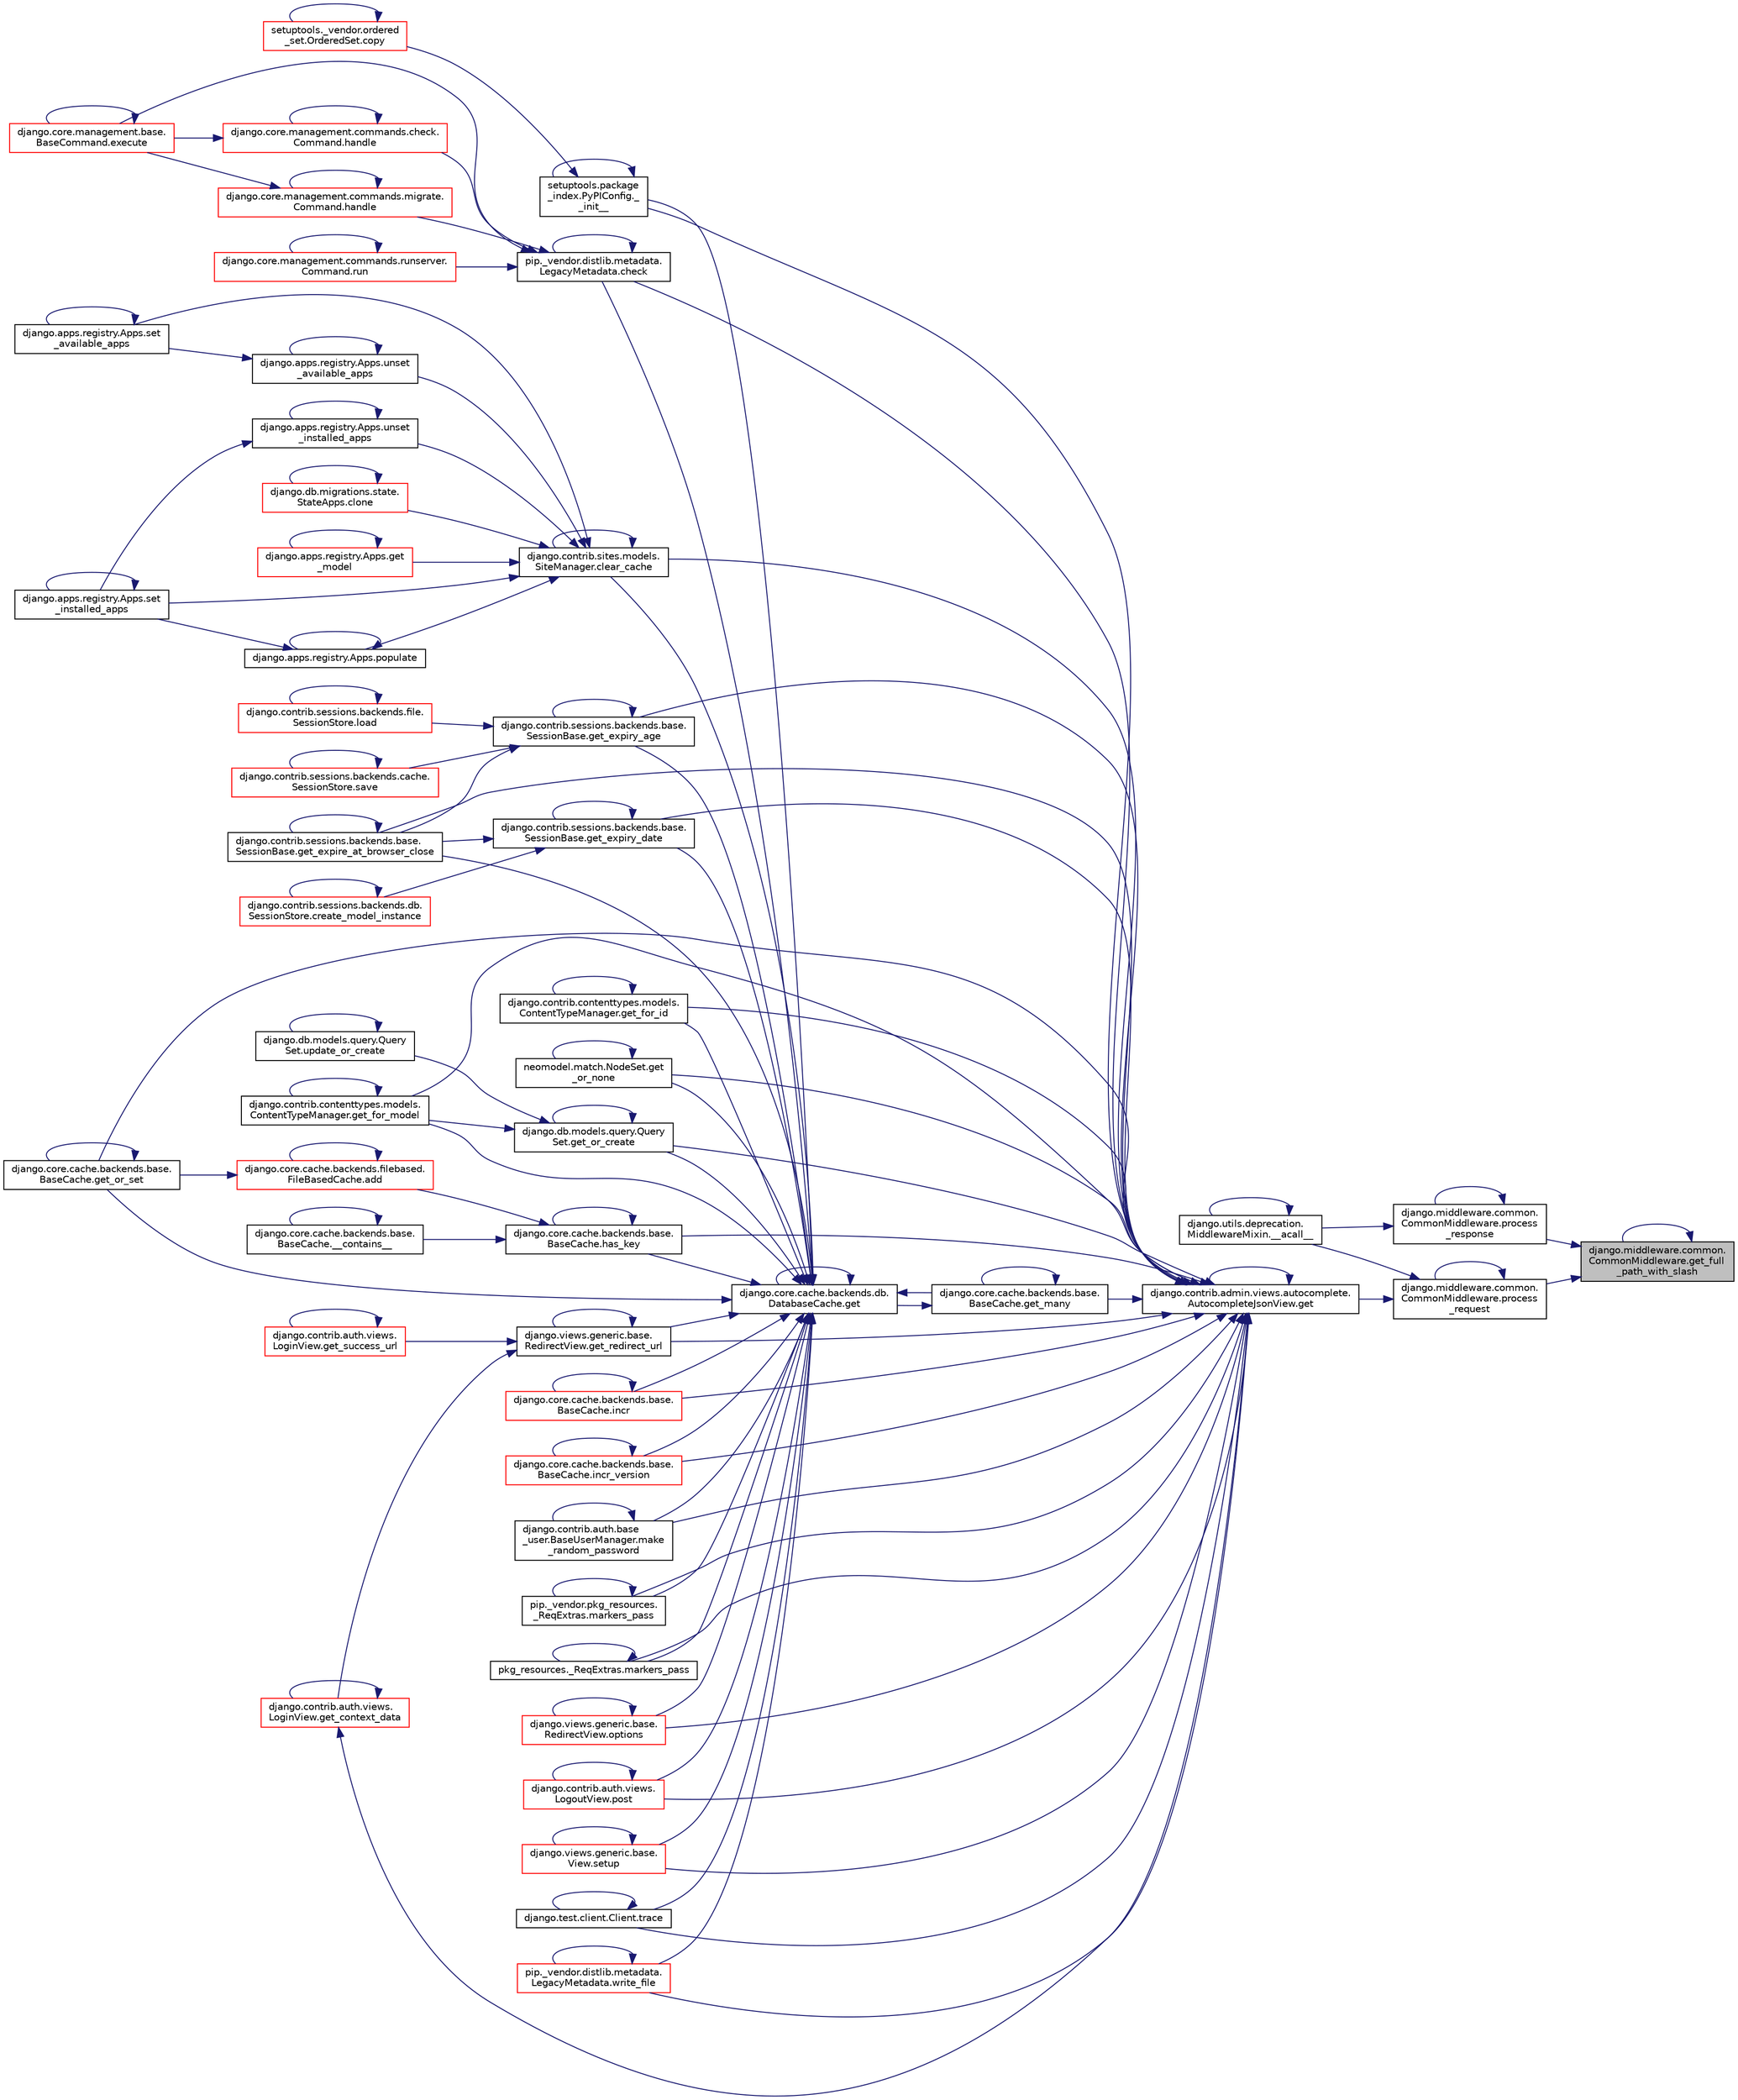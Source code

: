 digraph "django.middleware.common.CommonMiddleware.get_full_path_with_slash"
{
 // LATEX_PDF_SIZE
  edge [fontname="Helvetica",fontsize="10",labelfontname="Helvetica",labelfontsize="10"];
  node [fontname="Helvetica",fontsize="10",shape=record];
  rankdir="RL";
  Node1 [label="django.middleware.common.\lCommonMiddleware.get_full\l_path_with_slash",height=0.2,width=0.4,color="black", fillcolor="grey75", style="filled", fontcolor="black",tooltip=" "];
  Node1 -> Node1 [dir="back",color="midnightblue",fontsize="10",style="solid",fontname="Helvetica"];
  Node1 -> Node2 [dir="back",color="midnightblue",fontsize="10",style="solid",fontname="Helvetica"];
  Node2 [label="django.middleware.common.\lCommonMiddleware.process\l_request",height=0.2,width=0.4,color="black", fillcolor="white", style="filled",URL="$dc/dcb/classdjango_1_1middleware_1_1common_1_1_common_middleware.html#aec64deb95081360d770c7f83a79f62a3",tooltip=" "];
  Node2 -> Node3 [dir="back",color="midnightblue",fontsize="10",style="solid",fontname="Helvetica"];
  Node3 [label="django.utils.deprecation.\lMiddlewareMixin.__acall__",height=0.2,width=0.4,color="black", fillcolor="white", style="filled",URL="$d1/d0a/classdjango_1_1utils_1_1deprecation_1_1_middleware_mixin.html#a8266583c429d5466e12c6a7db721f3ff",tooltip=" "];
  Node3 -> Node3 [dir="back",color="midnightblue",fontsize="10",style="solid",fontname="Helvetica"];
  Node2 -> Node4 [dir="back",color="midnightblue",fontsize="10",style="solid",fontname="Helvetica"];
  Node4 [label="django.contrib.admin.views.autocomplete.\lAutocompleteJsonView.get",height=0.2,width=0.4,color="black", fillcolor="white", style="filled",URL="$d5/d24/classdjango_1_1contrib_1_1admin_1_1views_1_1autocomplete_1_1_autocomplete_json_view.html#a332059b5057dd0960d3198ebece79667",tooltip=" "];
  Node4 -> Node5 [dir="back",color="midnightblue",fontsize="10",style="solid",fontname="Helvetica"];
  Node5 [label="setuptools.package\l_index.PyPIConfig._\l_init__",height=0.2,width=0.4,color="black", fillcolor="white", style="filled",URL="$d3/d47/classsetuptools_1_1package__index_1_1_py_p_i_config.html#a32593240a32dc851f55b82f1abebbc86",tooltip=" "];
  Node5 -> Node5 [dir="back",color="midnightblue",fontsize="10",style="solid",fontname="Helvetica"];
  Node5 -> Node6 [dir="back",color="midnightblue",fontsize="10",style="solid",fontname="Helvetica"];
  Node6 [label="setuptools._vendor.ordered\l_set.OrderedSet.copy",height=0.2,width=0.4,color="red", fillcolor="white", style="filled",URL="$d0/d40/classsetuptools_1_1__vendor_1_1ordered__set_1_1_ordered_set.html#a84224c403039b9dac5d2794d85073053",tooltip=" "];
  Node6 -> Node6 [dir="back",color="midnightblue",fontsize="10",style="solid",fontname="Helvetica"];
  Node4 -> Node239 [dir="back",color="midnightblue",fontsize="10",style="solid",fontname="Helvetica"];
  Node239 [label="pip._vendor.distlib.metadata.\lLegacyMetadata.check",height=0.2,width=0.4,color="black", fillcolor="white", style="filled",URL="$d3/dc5/classpip_1_1__vendor_1_1distlib_1_1metadata_1_1_legacy_metadata.html#a28132a5947764193c9e166d3fe8281c9",tooltip=" "];
  Node239 -> Node239 [dir="back",color="midnightblue",fontsize="10",style="solid",fontname="Helvetica"];
  Node239 -> Node33 [dir="back",color="midnightblue",fontsize="10",style="solid",fontname="Helvetica"];
  Node33 [label="django.core.management.base.\lBaseCommand.execute",height=0.2,width=0.4,color="red", fillcolor="white", style="filled",URL="$db/da3/classdjango_1_1core_1_1management_1_1base_1_1_base_command.html#a900029c213c1456bbd6f8e5b8ead2201",tooltip=" "];
  Node33 -> Node33 [dir="back",color="midnightblue",fontsize="10",style="solid",fontname="Helvetica"];
  Node239 -> Node240 [dir="back",color="midnightblue",fontsize="10",style="solid",fontname="Helvetica"];
  Node240 [label="django.core.management.commands.check.\lCommand.handle",height=0.2,width=0.4,color="red", fillcolor="white", style="filled",URL="$d0/d9d/classdjango_1_1core_1_1management_1_1commands_1_1check_1_1_command.html#a8121c351a8dacf92a6b7f022fb026263",tooltip=" "];
  Node240 -> Node33 [dir="back",color="midnightblue",fontsize="10",style="solid",fontname="Helvetica"];
  Node240 -> Node240 [dir="back",color="midnightblue",fontsize="10",style="solid",fontname="Helvetica"];
  Node239 -> Node241 [dir="back",color="midnightblue",fontsize="10",style="solid",fontname="Helvetica"];
  Node241 [label="django.core.management.commands.migrate.\lCommand.handle",height=0.2,width=0.4,color="red", fillcolor="white", style="filled",URL="$d2/d48/classdjango_1_1core_1_1management_1_1commands_1_1migrate_1_1_command.html#a0a514c50c496fa64329ee697cc56a11a",tooltip=" "];
  Node241 -> Node33 [dir="back",color="midnightblue",fontsize="10",style="solid",fontname="Helvetica"];
  Node241 -> Node241 [dir="back",color="midnightblue",fontsize="10",style="solid",fontname="Helvetica"];
  Node239 -> Node242 [dir="back",color="midnightblue",fontsize="10",style="solid",fontname="Helvetica"];
  Node242 [label="django.core.management.commands.runserver.\lCommand.run",height=0.2,width=0.4,color="red", fillcolor="white", style="filled",URL="$d7/de0/classdjango_1_1core_1_1management_1_1commands_1_1runserver_1_1_command.html#ab43840ec0576714b83052b45f07663d2",tooltip=" "];
  Node242 -> Node242 [dir="back",color="midnightblue",fontsize="10",style="solid",fontname="Helvetica"];
  Node4 -> Node243 [dir="back",color="midnightblue",fontsize="10",style="solid",fontname="Helvetica"];
  Node243 [label="django.contrib.sites.models.\lSiteManager.clear_cache",height=0.2,width=0.4,color="black", fillcolor="white", style="filled",URL="$d9/d9e/classdjango_1_1contrib_1_1sites_1_1models_1_1_site_manager.html#add1b963e98668e941563915da7a3c99f",tooltip=" "];
  Node243 -> Node243 [dir="back",color="midnightblue",fontsize="10",style="solid",fontname="Helvetica"];
  Node243 -> Node244 [dir="back",color="midnightblue",fontsize="10",style="solid",fontname="Helvetica"];
  Node244 [label="django.db.migrations.state.\lStateApps.clone",height=0.2,width=0.4,color="red", fillcolor="white", style="filled",URL="$d3/d9a/classdjango_1_1db_1_1migrations_1_1state_1_1_state_apps.html#a821944752bc7080daff8c38bb20e3943",tooltip=" "];
  Node244 -> Node244 [dir="back",color="midnightblue",fontsize="10",style="solid",fontname="Helvetica"];
  Node243 -> Node309 [dir="back",color="midnightblue",fontsize="10",style="solid",fontname="Helvetica"];
  Node309 [label="django.apps.registry.Apps.get\l_model",height=0.2,width=0.4,color="red", fillcolor="white", style="filled",URL="$d8/d34/classdjango_1_1apps_1_1registry_1_1_apps.html#a1722738559e3037cf8a08593373b8722",tooltip=" "];
  Node309 -> Node309 [dir="back",color="midnightblue",fontsize="10",style="solid",fontname="Helvetica"];
  Node243 -> Node313 [dir="back",color="midnightblue",fontsize="10",style="solid",fontname="Helvetica"];
  Node313 [label="django.apps.registry.Apps.populate",height=0.2,width=0.4,color="black", fillcolor="white", style="filled",URL="$d8/d34/classdjango_1_1apps_1_1registry_1_1_apps.html#a32d20690174973f17f6f90411fdc66f7",tooltip=" "];
  Node313 -> Node313 [dir="back",color="midnightblue",fontsize="10",style="solid",fontname="Helvetica"];
  Node313 -> Node314 [dir="back",color="midnightblue",fontsize="10",style="solid",fontname="Helvetica"];
  Node314 [label="django.apps.registry.Apps.set\l_installed_apps",height=0.2,width=0.4,color="black", fillcolor="white", style="filled",URL="$d8/d34/classdjango_1_1apps_1_1registry_1_1_apps.html#a8ae4c1eb0ea6e28b02d81c56248d3fd5",tooltip=" "];
  Node314 -> Node314 [dir="back",color="midnightblue",fontsize="10",style="solid",fontname="Helvetica"];
  Node243 -> Node315 [dir="back",color="midnightblue",fontsize="10",style="solid",fontname="Helvetica"];
  Node315 [label="django.apps.registry.Apps.set\l_available_apps",height=0.2,width=0.4,color="black", fillcolor="white", style="filled",URL="$d8/d34/classdjango_1_1apps_1_1registry_1_1_apps.html#a247cf36e424a835d2d1c211077090220",tooltip=" "];
  Node315 -> Node315 [dir="back",color="midnightblue",fontsize="10",style="solid",fontname="Helvetica"];
  Node243 -> Node314 [dir="back",color="midnightblue",fontsize="10",style="solid",fontname="Helvetica"];
  Node243 -> Node316 [dir="back",color="midnightblue",fontsize="10",style="solid",fontname="Helvetica"];
  Node316 [label="django.apps.registry.Apps.unset\l_available_apps",height=0.2,width=0.4,color="black", fillcolor="white", style="filled",URL="$d8/d34/classdjango_1_1apps_1_1registry_1_1_apps.html#a7c128e2c2e7d2424daea3add910d8113",tooltip=" "];
  Node316 -> Node315 [dir="back",color="midnightblue",fontsize="10",style="solid",fontname="Helvetica"];
  Node316 -> Node316 [dir="back",color="midnightblue",fontsize="10",style="solid",fontname="Helvetica"];
  Node243 -> Node317 [dir="back",color="midnightblue",fontsize="10",style="solid",fontname="Helvetica"];
  Node317 [label="django.apps.registry.Apps.unset\l_installed_apps",height=0.2,width=0.4,color="black", fillcolor="white", style="filled",URL="$d8/d34/classdjango_1_1apps_1_1registry_1_1_apps.html#af7409dd22d1f192cb2d743622ef08ff7",tooltip=" "];
  Node317 -> Node314 [dir="back",color="midnightblue",fontsize="10",style="solid",fontname="Helvetica"];
  Node317 -> Node317 [dir="back",color="midnightblue",fontsize="10",style="solid",fontname="Helvetica"];
  Node4 -> Node4 [dir="back",color="midnightblue",fontsize="10",style="solid",fontname="Helvetica"];
  Node4 -> Node318 [dir="back",color="midnightblue",fontsize="10",style="solid",fontname="Helvetica"];
  Node318 [label="django.contrib.sessions.backends.base.\lSessionBase.get_expire_at_browser_close",height=0.2,width=0.4,color="black", fillcolor="white", style="filled",URL="$d1/d6e/classdjango_1_1contrib_1_1sessions_1_1backends_1_1base_1_1_session_base.html#a53cce514e32abb9c710682373753d834",tooltip=" "];
  Node318 -> Node318 [dir="back",color="midnightblue",fontsize="10",style="solid",fontname="Helvetica"];
  Node4 -> Node319 [dir="back",color="midnightblue",fontsize="10",style="solid",fontname="Helvetica"];
  Node319 [label="django.contrib.sessions.backends.base.\lSessionBase.get_expiry_age",height=0.2,width=0.4,color="black", fillcolor="white", style="filled",URL="$d1/d6e/classdjango_1_1contrib_1_1sessions_1_1backends_1_1base_1_1_session_base.html#a95ec4d724ae34aa019240c8463d73f54",tooltip=" "];
  Node319 -> Node318 [dir="back",color="midnightblue",fontsize="10",style="solid",fontname="Helvetica"];
  Node319 -> Node319 [dir="back",color="midnightblue",fontsize="10",style="solid",fontname="Helvetica"];
  Node319 -> Node198 [dir="back",color="midnightblue",fontsize="10",style="solid",fontname="Helvetica"];
  Node198 [label="django.contrib.sessions.backends.file.\lSessionStore.load",height=0.2,width=0.4,color="red", fillcolor="white", style="filled",URL="$dc/dba/classdjango_1_1contrib_1_1sessions_1_1backends_1_1file_1_1_session_store.html#ae9d0410b8f413875b25556b8dc5b1ed1",tooltip=" "];
  Node198 -> Node198 [dir="back",color="midnightblue",fontsize="10",style="solid",fontname="Helvetica"];
  Node319 -> Node203 [dir="back",color="midnightblue",fontsize="10",style="solid",fontname="Helvetica"];
  Node203 [label="django.contrib.sessions.backends.cache.\lSessionStore.save",height=0.2,width=0.4,color="red", fillcolor="white", style="filled",URL="$df/d0f/classdjango_1_1contrib_1_1sessions_1_1backends_1_1cache_1_1_session_store.html#a2519bbc87fdf6b0aa5efa6c4d6b1302d",tooltip=" "];
  Node203 -> Node203 [dir="back",color="midnightblue",fontsize="10",style="solid",fontname="Helvetica"];
  Node4 -> Node320 [dir="back",color="midnightblue",fontsize="10",style="solid",fontname="Helvetica"];
  Node320 [label="django.contrib.sessions.backends.base.\lSessionBase.get_expiry_date",height=0.2,width=0.4,color="black", fillcolor="white", style="filled",URL="$d1/d6e/classdjango_1_1contrib_1_1sessions_1_1backends_1_1base_1_1_session_base.html#ad8a87e303d015be27940f941d02ab850",tooltip=" "];
  Node320 -> Node321 [dir="back",color="midnightblue",fontsize="10",style="solid",fontname="Helvetica"];
  Node321 [label="django.contrib.sessions.backends.db.\lSessionStore.create_model_instance",height=0.2,width=0.4,color="red", fillcolor="white", style="filled",URL="$d2/d1a/classdjango_1_1contrib_1_1sessions_1_1backends_1_1db_1_1_session_store.html#a201d72e2f21315e89ee14302a2ab7a1c",tooltip=" "];
  Node321 -> Node321 [dir="back",color="midnightblue",fontsize="10",style="solid",fontname="Helvetica"];
  Node320 -> Node318 [dir="back",color="midnightblue",fontsize="10",style="solid",fontname="Helvetica"];
  Node320 -> Node320 [dir="back",color="midnightblue",fontsize="10",style="solid",fontname="Helvetica"];
  Node4 -> Node322 [dir="back",color="midnightblue",fontsize="10",style="solid",fontname="Helvetica"];
  Node322 [label="django.contrib.contenttypes.models.\lContentTypeManager.get_for_id",height=0.2,width=0.4,color="black", fillcolor="white", style="filled",URL="$d0/dbc/classdjango_1_1contrib_1_1contenttypes_1_1models_1_1_content_type_manager.html#a77e45a678787e583675e13f9a4d05b31",tooltip=" "];
  Node322 -> Node322 [dir="back",color="midnightblue",fontsize="10",style="solid",fontname="Helvetica"];
  Node4 -> Node196 [dir="back",color="midnightblue",fontsize="10",style="solid",fontname="Helvetica"];
  Node196 [label="django.contrib.contenttypes.models.\lContentTypeManager.get_for_model",height=0.2,width=0.4,color="black", fillcolor="white", style="filled",URL="$d0/dbc/classdjango_1_1contrib_1_1contenttypes_1_1models_1_1_content_type_manager.html#a31597c87e55555c8ea39c68d3507ab88",tooltip=" "];
  Node196 -> Node196 [dir="back",color="midnightblue",fontsize="10",style="solid",fontname="Helvetica"];
  Node4 -> Node323 [dir="back",color="midnightblue",fontsize="10",style="solid",fontname="Helvetica"];
  Node323 [label="django.core.cache.backends.base.\lBaseCache.get_many",height=0.2,width=0.4,color="black", fillcolor="white", style="filled",URL="$d0/d87/classdjango_1_1core_1_1cache_1_1backends_1_1base_1_1_base_cache.html#a0e332cc4d03beebd8cacc10376423a72",tooltip=" "];
  Node323 -> Node324 [dir="back",color="midnightblue",fontsize="10",style="solid",fontname="Helvetica"];
  Node324 [label="django.core.cache.backends.db.\lDatabaseCache.get",height=0.2,width=0.4,color="black", fillcolor="white", style="filled",URL="$d7/dcb/classdjango_1_1core_1_1cache_1_1backends_1_1db_1_1_database_cache.html#a03d4078968b2b287d4b9fbc438a54732",tooltip=" "];
  Node324 -> Node5 [dir="back",color="midnightblue",fontsize="10",style="solid",fontname="Helvetica"];
  Node324 -> Node239 [dir="back",color="midnightblue",fontsize="10",style="solid",fontname="Helvetica"];
  Node324 -> Node243 [dir="back",color="midnightblue",fontsize="10",style="solid",fontname="Helvetica"];
  Node324 -> Node324 [dir="back",color="midnightblue",fontsize="10",style="solid",fontname="Helvetica"];
  Node324 -> Node318 [dir="back",color="midnightblue",fontsize="10",style="solid",fontname="Helvetica"];
  Node324 -> Node319 [dir="back",color="midnightblue",fontsize="10",style="solid",fontname="Helvetica"];
  Node324 -> Node320 [dir="back",color="midnightblue",fontsize="10",style="solid",fontname="Helvetica"];
  Node324 -> Node322 [dir="back",color="midnightblue",fontsize="10",style="solid",fontname="Helvetica"];
  Node324 -> Node196 [dir="back",color="midnightblue",fontsize="10",style="solid",fontname="Helvetica"];
  Node324 -> Node323 [dir="back",color="midnightblue",fontsize="10",style="solid",fontname="Helvetica"];
  Node324 -> Node195 [dir="back",color="midnightblue",fontsize="10",style="solid",fontname="Helvetica"];
  Node195 [label="django.db.models.query.Query\lSet.get_or_create",height=0.2,width=0.4,color="black", fillcolor="white", style="filled",URL="$dd/d94/classdjango_1_1db_1_1models_1_1query_1_1_query_set.html#a23c2bb1d92b9ee67ce72ac2bb34cfef2",tooltip=" "];
  Node195 -> Node196 [dir="back",color="midnightblue",fontsize="10",style="solid",fontname="Helvetica"];
  Node195 -> Node195 [dir="back",color="midnightblue",fontsize="10",style="solid",fontname="Helvetica"];
  Node195 -> Node197 [dir="back",color="midnightblue",fontsize="10",style="solid",fontname="Helvetica"];
  Node197 [label="django.db.models.query.Query\lSet.update_or_create",height=0.2,width=0.4,color="black", fillcolor="white", style="filled",URL="$dd/d94/classdjango_1_1db_1_1models_1_1query_1_1_query_set.html#a5013eeb782f22ce561db8a8b0727e118",tooltip=" "];
  Node197 -> Node197 [dir="back",color="midnightblue",fontsize="10",style="solid",fontname="Helvetica"];
  Node324 -> Node325 [dir="back",color="midnightblue",fontsize="10",style="solid",fontname="Helvetica"];
  Node325 [label="neomodel.match.NodeSet.get\l_or_none",height=0.2,width=0.4,color="black", fillcolor="white", style="filled",URL="$d8/de5/classneomodel_1_1match_1_1_node_set.html#acdc7f93ca0afcae84edb855e302b1091",tooltip=" "];
  Node325 -> Node325 [dir="back",color="midnightblue",fontsize="10",style="solid",fontname="Helvetica"];
  Node324 -> Node76 [dir="back",color="midnightblue",fontsize="10",style="solid",fontname="Helvetica"];
  Node76 [label="django.core.cache.backends.base.\lBaseCache.get_or_set",height=0.2,width=0.4,color="black", fillcolor="white", style="filled",URL="$d0/d87/classdjango_1_1core_1_1cache_1_1backends_1_1base_1_1_base_cache.html#ab8fb6d32aa82d027f181414df0f562b3",tooltip=" "];
  Node76 -> Node76 [dir="back",color="midnightblue",fontsize="10",style="solid",fontname="Helvetica"];
  Node324 -> Node326 [dir="back",color="midnightblue",fontsize="10",style="solid",fontname="Helvetica"];
  Node326 [label="django.views.generic.base.\lRedirectView.get_redirect_url",height=0.2,width=0.4,color="black", fillcolor="white", style="filled",URL="$dd/dec/classdjango_1_1views_1_1generic_1_1base_1_1_redirect_view.html#a85ffe8d60d5ef6e330995fdaf6330929",tooltip=" "];
  Node326 -> Node327 [dir="back",color="midnightblue",fontsize="10",style="solid",fontname="Helvetica"];
  Node327 [label="django.contrib.auth.views.\lLoginView.get_context_data",height=0.2,width=0.4,color="red", fillcolor="white", style="filled",URL="$dd/d60/classdjango_1_1contrib_1_1auth_1_1views_1_1_login_view.html#acff2e1c7aa1e0c6dc66cb3e8e26a5ea1",tooltip=" "];
  Node327 -> Node4 [dir="back",color="midnightblue",fontsize="10",style="solid",fontname="Helvetica"];
  Node327 -> Node327 [dir="back",color="midnightblue",fontsize="10",style="solid",fontname="Helvetica"];
  Node326 -> Node326 [dir="back",color="midnightblue",fontsize="10",style="solid",fontname="Helvetica"];
  Node326 -> Node365 [dir="back",color="midnightblue",fontsize="10",style="solid",fontname="Helvetica"];
  Node365 [label="django.contrib.auth.views.\lLoginView.get_success_url",height=0.2,width=0.4,color="red", fillcolor="white", style="filled",URL="$dd/d60/classdjango_1_1contrib_1_1auth_1_1views_1_1_login_view.html#a5159017e2e9e211718b32691b93d7d20",tooltip=" "];
  Node365 -> Node365 [dir="back",color="midnightblue",fontsize="10",style="solid",fontname="Helvetica"];
  Node324 -> Node331 [dir="back",color="midnightblue",fontsize="10",style="solid",fontname="Helvetica"];
  Node331 [label="django.core.cache.backends.base.\lBaseCache.has_key",height=0.2,width=0.4,color="black", fillcolor="white", style="filled",URL="$d0/d87/classdjango_1_1core_1_1cache_1_1backends_1_1base_1_1_base_cache.html#a2b96ade0a2a3859f2cbadc0cb6fd1aeb",tooltip=" "];
  Node331 -> Node256 [dir="back",color="midnightblue",fontsize="10",style="solid",fontname="Helvetica"];
  Node256 [label="django.core.cache.backends.base.\lBaseCache.__contains__",height=0.2,width=0.4,color="black", fillcolor="white", style="filled",URL="$d0/d87/classdjango_1_1core_1_1cache_1_1backends_1_1base_1_1_base_cache.html#a4b27374f426bdd32b6dfc60a1d1fb4b4",tooltip=" "];
  Node256 -> Node256 [dir="back",color="midnightblue",fontsize="10",style="solid",fontname="Helvetica"];
  Node331 -> Node257 [dir="back",color="midnightblue",fontsize="10",style="solid",fontname="Helvetica"];
  Node257 [label="django.core.cache.backends.filebased.\lFileBasedCache.add",height=0.2,width=0.4,color="red", fillcolor="white", style="filled",URL="$df/d01/classdjango_1_1core_1_1cache_1_1backends_1_1filebased_1_1_file_based_cache.html#a7f0e943dd6ee88a23c32829de3cc0325",tooltip=" "];
  Node257 -> Node257 [dir="back",color="midnightblue",fontsize="10",style="solid",fontname="Helvetica"];
  Node257 -> Node76 [dir="back",color="midnightblue",fontsize="10",style="solid",fontname="Helvetica"];
  Node331 -> Node331 [dir="back",color="midnightblue",fontsize="10",style="solid",fontname="Helvetica"];
  Node324 -> Node332 [dir="back",color="midnightblue",fontsize="10",style="solid",fontname="Helvetica"];
  Node332 [label="django.core.cache.backends.base.\lBaseCache.incr",height=0.2,width=0.4,color="red", fillcolor="white", style="filled",URL="$d0/d87/classdjango_1_1core_1_1cache_1_1backends_1_1base_1_1_base_cache.html#a4d4a4265fe3c3556c3531ed902380595",tooltip=" "];
  Node332 -> Node332 [dir="back",color="midnightblue",fontsize="10",style="solid",fontname="Helvetica"];
  Node324 -> Node223 [dir="back",color="midnightblue",fontsize="10",style="solid",fontname="Helvetica"];
  Node223 [label="django.core.cache.backends.base.\lBaseCache.incr_version",height=0.2,width=0.4,color="red", fillcolor="white", style="filled",URL="$d0/d87/classdjango_1_1core_1_1cache_1_1backends_1_1base_1_1_base_cache.html#a7a826f8907f55918ab540fa8026aa927",tooltip=" "];
  Node223 -> Node223 [dir="back",color="midnightblue",fontsize="10",style="solid",fontname="Helvetica"];
  Node324 -> Node334 [dir="back",color="midnightblue",fontsize="10",style="solid",fontname="Helvetica"];
  Node334 [label="django.contrib.auth.base\l_user.BaseUserManager.make\l_random_password",height=0.2,width=0.4,color="black", fillcolor="white", style="filled",URL="$df/d26/classdjango_1_1contrib_1_1auth_1_1base__user_1_1_base_user_manager.html#afc9a6db1973fae4566941386188c02a0",tooltip=" "];
  Node334 -> Node334 [dir="back",color="midnightblue",fontsize="10",style="solid",fontname="Helvetica"];
  Node324 -> Node335 [dir="back",color="midnightblue",fontsize="10",style="solid",fontname="Helvetica"];
  Node335 [label="pip._vendor.pkg_resources.\l_ReqExtras.markers_pass",height=0.2,width=0.4,color="black", fillcolor="white", style="filled",URL="$d9/dd5/classpip_1_1__vendor_1_1pkg__resources_1_1___req_extras.html#a1b0256ec9bc9da2aac912b35898fda5f",tooltip=" "];
  Node335 -> Node335 [dir="back",color="midnightblue",fontsize="10",style="solid",fontname="Helvetica"];
  Node324 -> Node336 [dir="back",color="midnightblue",fontsize="10",style="solid",fontname="Helvetica"];
  Node336 [label="pkg_resources._ReqExtras.markers_pass",height=0.2,width=0.4,color="black", fillcolor="white", style="filled",URL="$d9/d9f/classpkg__resources_1_1___req_extras.html#a435242531f1af2132de48679c5edf3c7",tooltip=" "];
  Node336 -> Node336 [dir="back",color="midnightblue",fontsize="10",style="solid",fontname="Helvetica"];
  Node324 -> Node337 [dir="back",color="midnightblue",fontsize="10",style="solid",fontname="Helvetica"];
  Node337 [label="django.views.generic.base.\lRedirectView.options",height=0.2,width=0.4,color="red", fillcolor="white", style="filled",URL="$dd/dec/classdjango_1_1views_1_1generic_1_1base_1_1_redirect_view.html#a3d98c40d0ae00664fd5789503f4554a3",tooltip=" "];
  Node337 -> Node337 [dir="back",color="midnightblue",fontsize="10",style="solid",fontname="Helvetica"];
  Node324 -> Node356 [dir="back",color="midnightblue",fontsize="10",style="solid",fontname="Helvetica"];
  Node356 [label="django.contrib.auth.views.\lLogoutView.post",height=0.2,width=0.4,color="red", fillcolor="white", style="filled",URL="$d5/d9b/classdjango_1_1contrib_1_1auth_1_1views_1_1_logout_view.html#a9da96b3ccbed8b74a4e94d958029ac35",tooltip=" "];
  Node356 -> Node356 [dir="back",color="midnightblue",fontsize="10",style="solid",fontname="Helvetica"];
  Node324 -> Node357 [dir="back",color="midnightblue",fontsize="10",style="solid",fontname="Helvetica"];
  Node357 [label="django.views.generic.base.\lView.setup",height=0.2,width=0.4,color="red", fillcolor="white", style="filled",URL="$d0/ddc/classdjango_1_1views_1_1generic_1_1base_1_1_view.html#ade0979d381c13961351443c4dbc40975",tooltip=" "];
  Node357 -> Node357 [dir="back",color="midnightblue",fontsize="10",style="solid",fontname="Helvetica"];
  Node324 -> Node358 [dir="back",color="midnightblue",fontsize="10",style="solid",fontname="Helvetica"];
  Node358 [label="django.test.client.Client.trace",height=0.2,width=0.4,color="black", fillcolor="white", style="filled",URL="$d2/d2e/classdjango_1_1test_1_1client_1_1_client.html#a29d49ac4b15a62fcca77fa29cc7bf1ac",tooltip=" "];
  Node358 -> Node358 [dir="back",color="midnightblue",fontsize="10",style="solid",fontname="Helvetica"];
  Node324 -> Node359 [dir="back",color="midnightblue",fontsize="10",style="solid",fontname="Helvetica"];
  Node359 [label="pip._vendor.distlib.metadata.\lLegacyMetadata.write_file",height=0.2,width=0.4,color="red", fillcolor="white", style="filled",URL="$d3/dc5/classpip_1_1__vendor_1_1distlib_1_1metadata_1_1_legacy_metadata.html#aa033975ed8087aaf281be90f828a4faa",tooltip=" "];
  Node359 -> Node359 [dir="back",color="midnightblue",fontsize="10",style="solid",fontname="Helvetica"];
  Node323 -> Node323 [dir="back",color="midnightblue",fontsize="10",style="solid",fontname="Helvetica"];
  Node4 -> Node195 [dir="back",color="midnightblue",fontsize="10",style="solid",fontname="Helvetica"];
  Node4 -> Node325 [dir="back",color="midnightblue",fontsize="10",style="solid",fontname="Helvetica"];
  Node4 -> Node76 [dir="back",color="midnightblue",fontsize="10",style="solid",fontname="Helvetica"];
  Node4 -> Node326 [dir="back",color="midnightblue",fontsize="10",style="solid",fontname="Helvetica"];
  Node4 -> Node331 [dir="back",color="midnightblue",fontsize="10",style="solid",fontname="Helvetica"];
  Node4 -> Node332 [dir="back",color="midnightblue",fontsize="10",style="solid",fontname="Helvetica"];
  Node4 -> Node223 [dir="back",color="midnightblue",fontsize="10",style="solid",fontname="Helvetica"];
  Node4 -> Node334 [dir="back",color="midnightblue",fontsize="10",style="solid",fontname="Helvetica"];
  Node4 -> Node335 [dir="back",color="midnightblue",fontsize="10",style="solid",fontname="Helvetica"];
  Node4 -> Node336 [dir="back",color="midnightblue",fontsize="10",style="solid",fontname="Helvetica"];
  Node4 -> Node337 [dir="back",color="midnightblue",fontsize="10",style="solid",fontname="Helvetica"];
  Node4 -> Node356 [dir="back",color="midnightblue",fontsize="10",style="solid",fontname="Helvetica"];
  Node4 -> Node357 [dir="back",color="midnightblue",fontsize="10",style="solid",fontname="Helvetica"];
  Node4 -> Node358 [dir="back",color="midnightblue",fontsize="10",style="solid",fontname="Helvetica"];
  Node4 -> Node359 [dir="back",color="midnightblue",fontsize="10",style="solid",fontname="Helvetica"];
  Node2 -> Node2 [dir="back",color="midnightblue",fontsize="10",style="solid",fontname="Helvetica"];
  Node1 -> Node678 [dir="back",color="midnightblue",fontsize="10",style="solid",fontname="Helvetica"];
  Node678 [label="django.middleware.common.\lCommonMiddleware.process\l_response",height=0.2,width=0.4,color="black", fillcolor="white", style="filled",URL="$dc/dcb/classdjango_1_1middleware_1_1common_1_1_common_middleware.html#ab07c9a82996932bc8a6f927ef3dc5e97",tooltip=" "];
  Node678 -> Node3 [dir="back",color="midnightblue",fontsize="10",style="solid",fontname="Helvetica"];
  Node678 -> Node678 [dir="back",color="midnightblue",fontsize="10",style="solid",fontname="Helvetica"];
}
